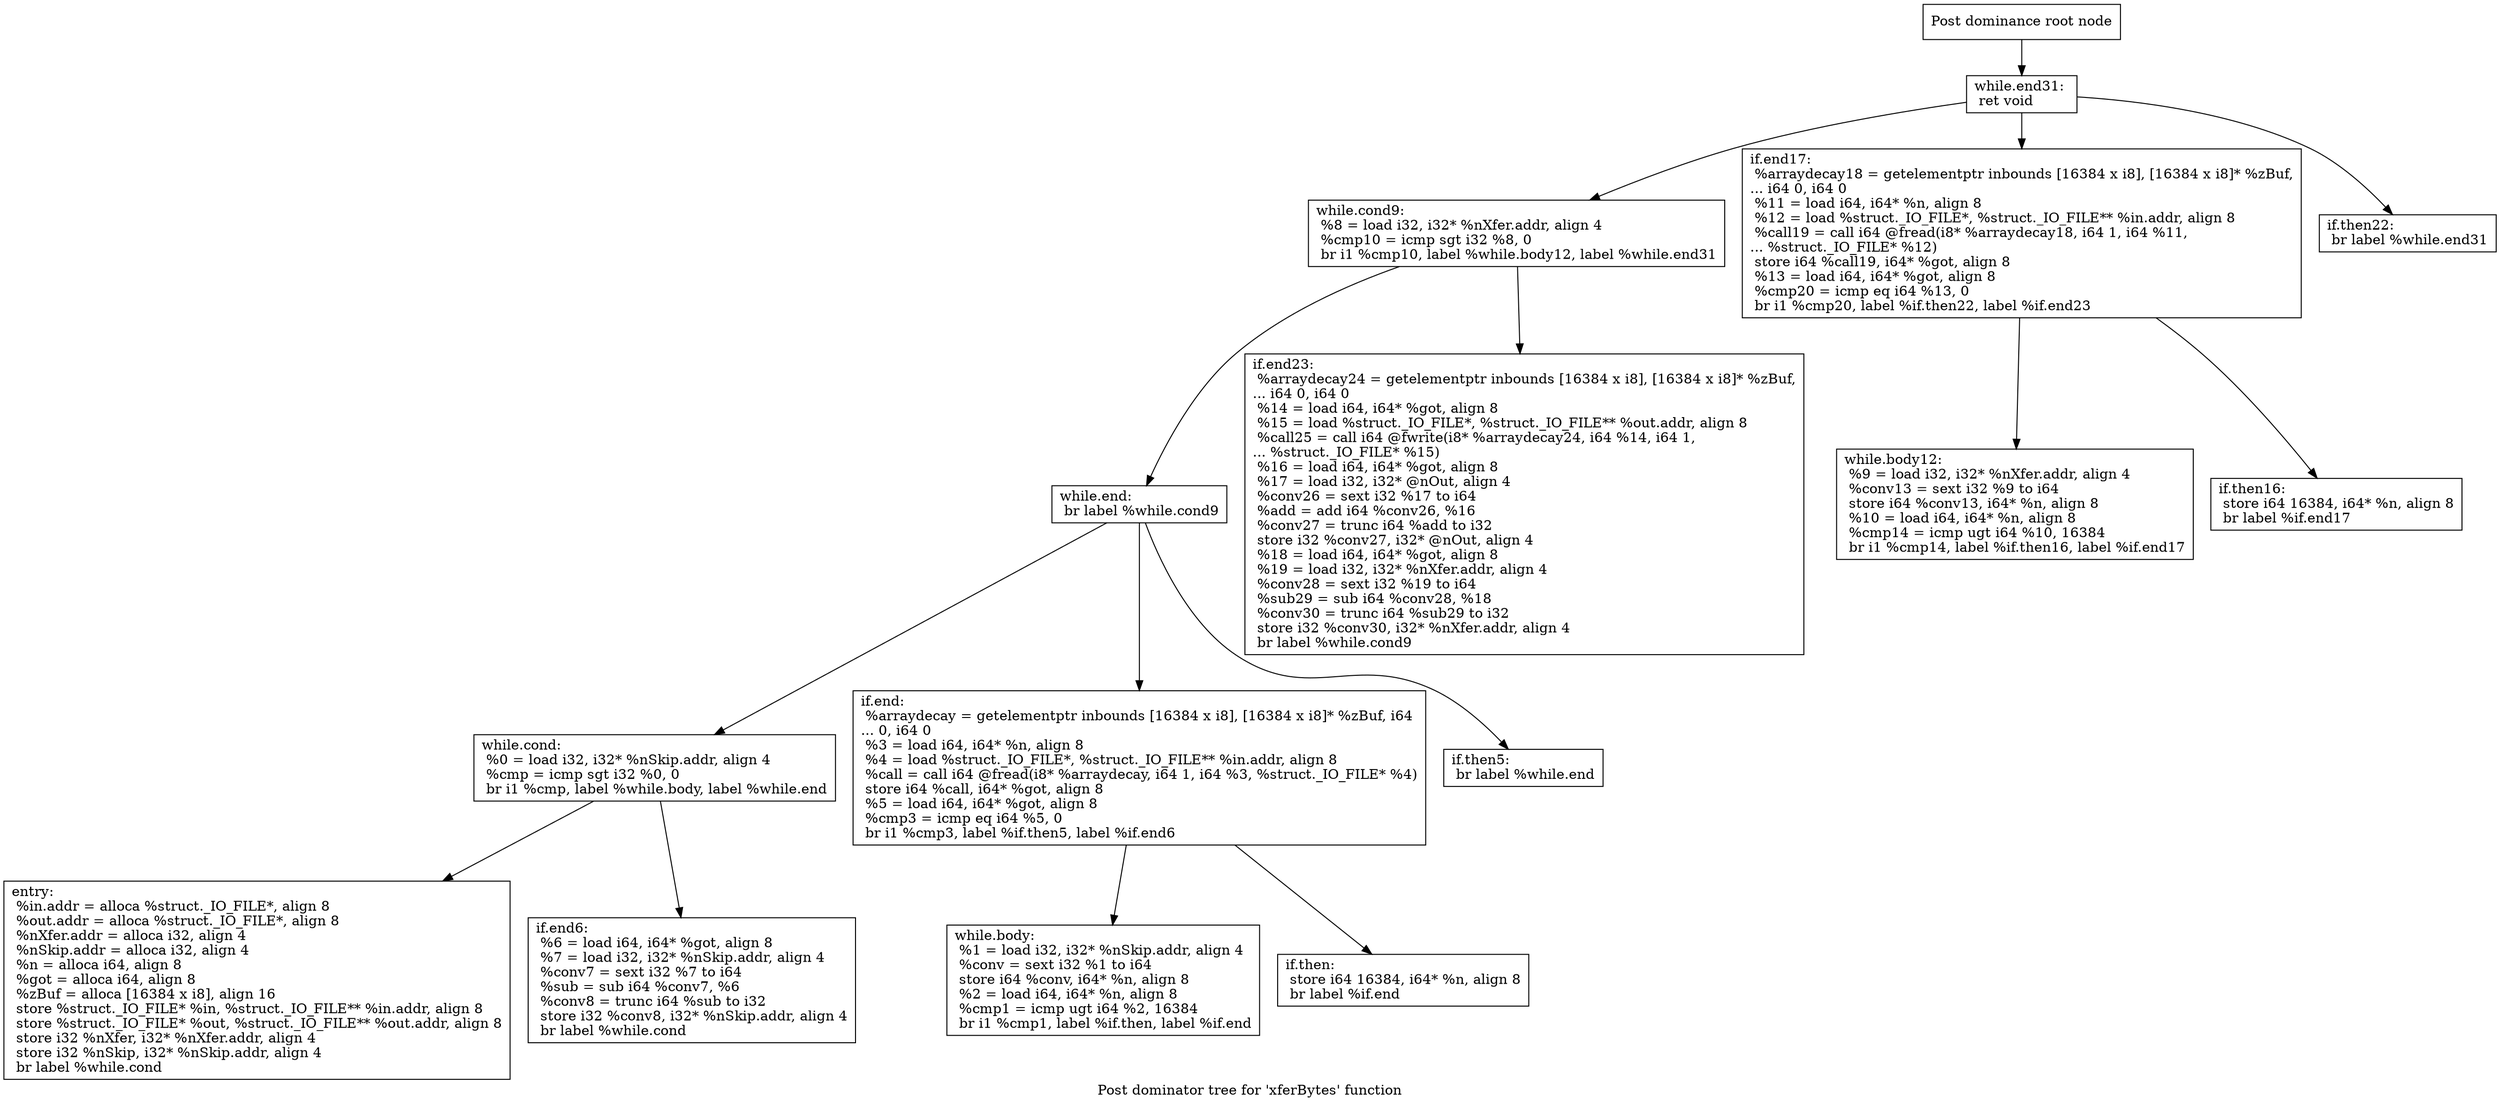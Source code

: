digraph "Post dominator tree for 'xferBytes' function" {
	label="Post dominator tree for 'xferBytes' function";

	Node0x21b6370 [shape=record,label="{Post dominance root node}"];
	Node0x21b6370 -> Node0x22ce840;
	Node0x22ce840 [shape=record,label="{while.end31:                                      \l  ret void\l}"];
	Node0x22ce840 -> Node0x2344a70;
	Node0x22ce840 -> Node0x22543b0;
	Node0x22ce840 -> Node0x227f690;
	Node0x2344a70 [shape=record,label="{while.cond9:                                      \l  %8 = load i32, i32* %nXfer.addr, align 4\l  %cmp10 = icmp sgt i32 %8, 0\l  br i1 %cmp10, label %while.body12, label %while.end31\l}"];
	Node0x2344a70 -> Node0x22e76c0;
	Node0x2344a70 -> Node0x22f2d60;
	Node0x22e76c0 [shape=record,label="{while.end:                                        \l  br label %while.cond9\l}"];
	Node0x22e76c0 -> Node0x225d580;
	Node0x22e76c0 -> Node0x22cda10;
	Node0x22e76c0 -> Node0x22800d0;
	Node0x225d580 [shape=record,label="{while.cond:                                       \l  %0 = load i32, i32* %nSkip.addr, align 4\l  %cmp = icmp sgt i32 %0, 0\l  br i1 %cmp, label %while.body, label %while.end\l}"];
	Node0x225d580 -> Node0x22e83b0;
	Node0x225d580 -> Node0x22b1890;
	Node0x22e83b0 [shape=record,label="{entry:\l  %in.addr = alloca %struct._IO_FILE*, align 8\l  %out.addr = alloca %struct._IO_FILE*, align 8\l  %nXfer.addr = alloca i32, align 4\l  %nSkip.addr = alloca i32, align 4\l  %n = alloca i64, align 8\l  %got = alloca i64, align 8\l  %zBuf = alloca [16384 x i8], align 16\l  store %struct._IO_FILE* %in, %struct._IO_FILE** %in.addr, align 8\l  store %struct._IO_FILE* %out, %struct._IO_FILE** %out.addr, align 8\l  store i32 %nXfer, i32* %nXfer.addr, align 4\l  store i32 %nSkip, i32* %nSkip.addr, align 4\l  br label %while.cond\l}"];
	Node0x22b1890 [shape=record,label="{if.end6:                                          \l  %6 = load i64, i64* %got, align 8\l  %7 = load i32, i32* %nSkip.addr, align 4\l  %conv7 = sext i32 %7 to i64\l  %sub = sub i64 %conv7, %6\l  %conv8 = trunc i64 %sub to i32\l  store i32 %conv8, i32* %nSkip.addr, align 4\l  br label %while.cond\l}"];
	Node0x22cda10 [shape=record,label="{if.end:                                           \l  %arraydecay = getelementptr inbounds [16384 x i8], [16384 x i8]* %zBuf, i64\l... 0, i64 0\l  %3 = load i64, i64* %n, align 8\l  %4 = load %struct._IO_FILE*, %struct._IO_FILE** %in.addr, align 8\l  %call = call i64 @fread(i8* %arraydecay, i64 1, i64 %3, %struct._IO_FILE* %4)\l  store i64 %call, i64* %got, align 8\l  %5 = load i64, i64* %got, align 8\l  %cmp3 = icmp eq i64 %5, 0\l  br i1 %cmp3, label %if.then5, label %if.end6\l}"];
	Node0x22cda10 -> Node0x22a2aa0;
	Node0x22cda10 -> Node0x2310540;
	Node0x22a2aa0 [shape=record,label="{while.body:                                       \l  %1 = load i32, i32* %nSkip.addr, align 4\l  %conv = sext i32 %1 to i64\l  store i64 %conv, i64* %n, align 8\l  %2 = load i64, i64* %n, align 8\l  %cmp1 = icmp ugt i64 %2, 16384\l  br i1 %cmp1, label %if.then, label %if.end\l}"];
	Node0x2310540 [shape=record,label="{if.then:                                          \l  store i64 16384, i64* %n, align 8\l  br label %if.end\l}"];
	Node0x22800d0 [shape=record,label="{if.then5:                                         \l  br label %while.end\l}"];
	Node0x22f2d60 [shape=record,label="{if.end23:                                         \l  %arraydecay24 = getelementptr inbounds [16384 x i8], [16384 x i8]* %zBuf,\l... i64 0, i64 0\l  %14 = load i64, i64* %got, align 8\l  %15 = load %struct._IO_FILE*, %struct._IO_FILE** %out.addr, align 8\l  %call25 = call i64 @fwrite(i8* %arraydecay24, i64 %14, i64 1,\l... %struct._IO_FILE* %15)\l  %16 = load i64, i64* %got, align 8\l  %17 = load i32, i32* @nOut, align 4\l  %conv26 = sext i32 %17 to i64\l  %add = add i64 %conv26, %16\l  %conv27 = trunc i64 %add to i32\l  store i32 %conv27, i32* @nOut, align 4\l  %18 = load i64, i64* %got, align 8\l  %19 = load i32, i32* %nXfer.addr, align 4\l  %conv28 = sext i32 %19 to i64\l  %sub29 = sub i64 %conv28, %18\l  %conv30 = trunc i64 %sub29 to i32\l  store i32 %conv30, i32* %nXfer.addr, align 4\l  br label %while.cond9\l}"];
	Node0x22543b0 [shape=record,label="{if.end17:                                         \l  %arraydecay18 = getelementptr inbounds [16384 x i8], [16384 x i8]* %zBuf,\l... i64 0, i64 0\l  %11 = load i64, i64* %n, align 8\l  %12 = load %struct._IO_FILE*, %struct._IO_FILE** %in.addr, align 8\l  %call19 = call i64 @fread(i8* %arraydecay18, i64 1, i64 %11,\l... %struct._IO_FILE* %12)\l  store i64 %call19, i64* %got, align 8\l  %13 = load i64, i64* %got, align 8\l  %cmp20 = icmp eq i64 %13, 0\l  br i1 %cmp20, label %if.then22, label %if.end23\l}"];
	Node0x22543b0 -> Node0x2309750;
	Node0x22543b0 -> Node0x22a7a80;
	Node0x2309750 [shape=record,label="{while.body12:                                     \l  %9 = load i32, i32* %nXfer.addr, align 4\l  %conv13 = sext i32 %9 to i64\l  store i64 %conv13, i64* %n, align 8\l  %10 = load i64, i64* %n, align 8\l  %cmp14 = icmp ugt i64 %10, 16384\l  br i1 %cmp14, label %if.then16, label %if.end17\l}"];
	Node0x22a7a80 [shape=record,label="{if.then16:                                        \l  store i64 16384, i64* %n, align 8\l  br label %if.end17\l}"];
	Node0x227f690 [shape=record,label="{if.then22:                                        \l  br label %while.end31\l}"];
}
